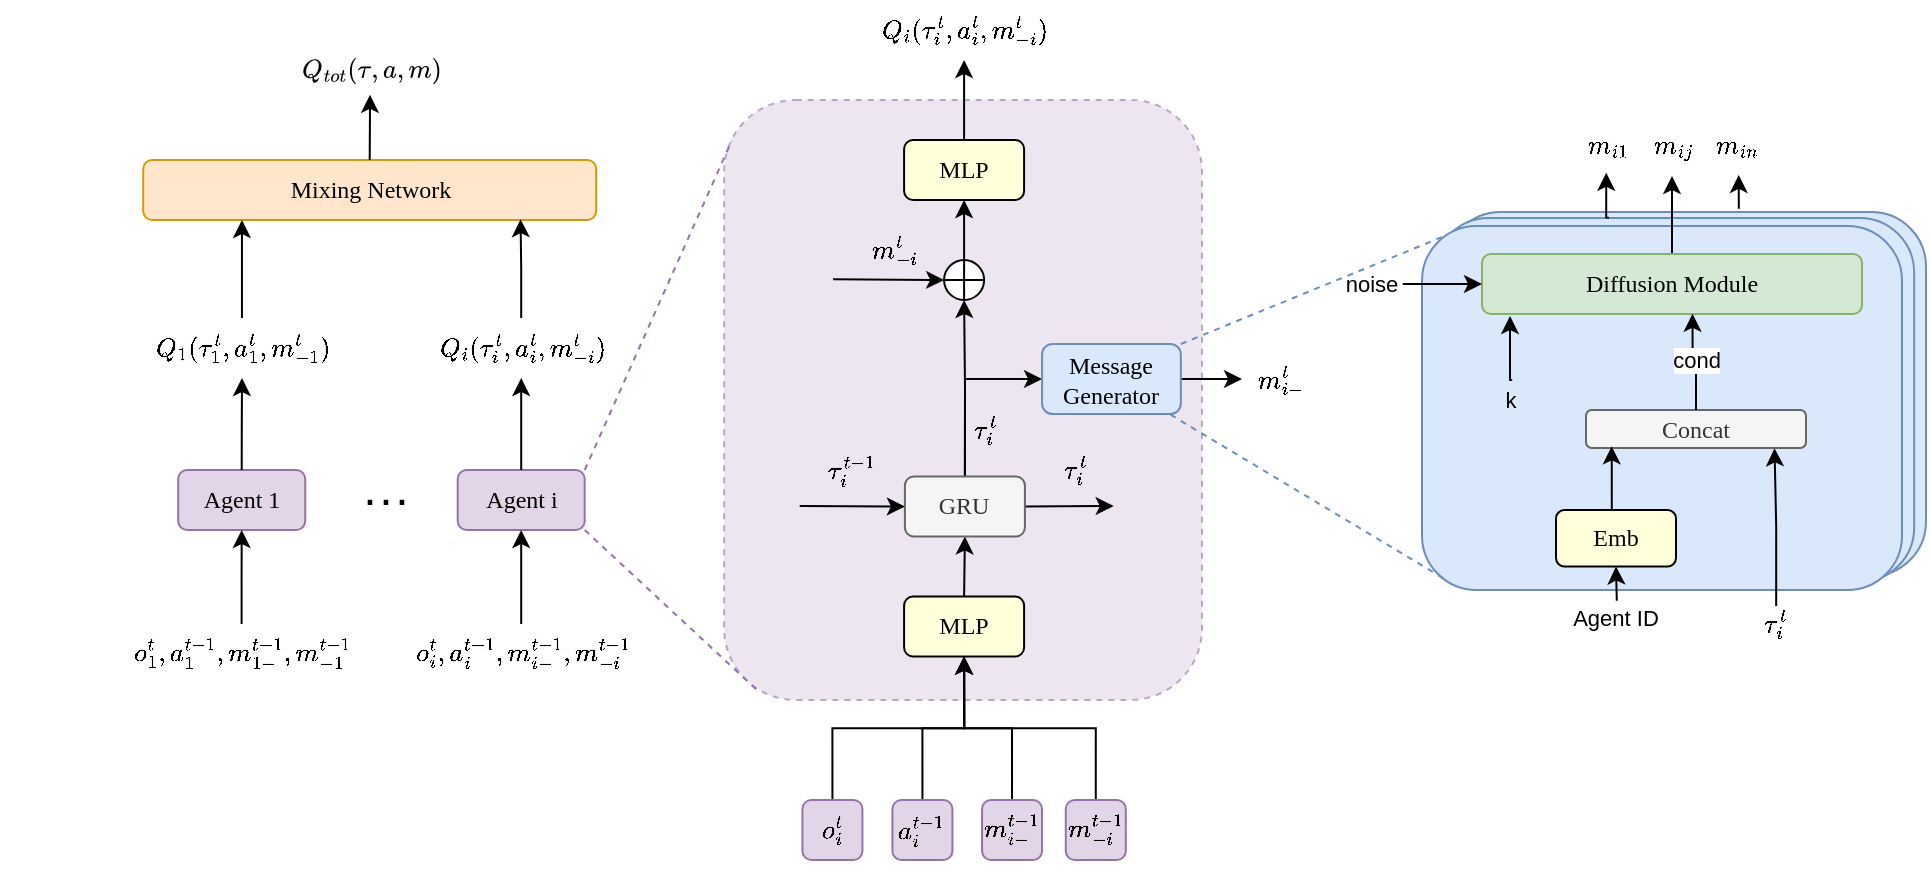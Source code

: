 <mxfile version="28.2.3">
  <diagram name="第 1 页" id="j_kEB10xvvqMMHWBlaHw">
    <mxGraphModel dx="886" dy="498" grid="1" gridSize="10" guides="1" tooltips="1" connect="1" arrows="1" fold="1" page="1" pageScale="1" pageWidth="827" pageHeight="1169" math="1" shadow="0">
      <root>
        <mxCell id="0" />
        <mxCell id="1" parent="0" />
        <mxCell id="zm6_JO2zca3JV_tI3bl0-4" value="" style="rounded=1;whiteSpace=wrap;html=1;fillColor=#dae8fc;strokeColor=#6c8ebf;fontFamily=Garamond;" vertex="1" parent="1">
          <mxGeometry x="732" y="146" width="240" height="182" as="geometry" />
        </mxCell>
        <mxCell id="zm6_JO2zca3JV_tI3bl0-3" value="" style="rounded=1;whiteSpace=wrap;html=1;fillColor=#dae8fc;strokeColor=#6c8ebf;fontFamily=Garamond;" vertex="1" parent="1">
          <mxGeometry x="726.09" y="149" width="240" height="182" as="geometry" />
        </mxCell>
        <mxCell id="j8fgbLzyiCRr671T6UBr-1" value="" style="rounded=1;whiteSpace=wrap;html=1;fillColor=#dae8fc;strokeColor=#6c8ebf;fontFamily=Garamond;" parent="1" vertex="1">
          <mxGeometry x="720.0" y="153" width="240" height="182" as="geometry" />
        </mxCell>
        <mxCell id="j8fgbLzyiCRr671T6UBr-2" value="" style="text;html=1;align=center;verticalAlign=middle;whiteSpace=wrap;rounded=1;fillColor=#e1d5e7;strokeColor=#9673a6;fontFamily=Garamond;opacity=60;dashed=1;" parent="1" vertex="1">
          <mxGeometry x="371.05" y="90" width="238.95" height="300" as="geometry" />
        </mxCell>
        <mxCell id="j8fgbLzyiCRr671T6UBr-3" value="Agent 1" style="text;html=1;align=center;verticalAlign=middle;whiteSpace=wrap;rounded=1;fillColor=#e1d5e7;strokeColor=#9673a6;fontFamily=Garamond;" parent="1" vertex="1">
          <mxGeometry x="98.1" y="275" width="63.5" height="30" as="geometry" />
        </mxCell>
        <mxCell id="j8fgbLzyiCRr671T6UBr-4" value="Agent i" style="text;html=1;align=center;verticalAlign=middle;whiteSpace=wrap;rounded=1;fillColor=#e1d5e7;strokeColor=#9673a6;fontFamily=Garamond;" parent="1" vertex="1">
          <mxGeometry x="237.85" y="275" width="63.5" height="30" as="geometry" />
        </mxCell>
        <mxCell id="j8fgbLzyiCRr671T6UBr-5" style="edgeStyle=orthogonalEdgeStyle;rounded=0;orthogonalLoop=1;jettySize=auto;html=1;entryX=0.5;entryY=1;entryDx=0;entryDy=0;" parent="1" source="j8fgbLzyiCRr671T6UBr-6" target="j8fgbLzyiCRr671T6UBr-3" edge="1">
          <mxGeometry relative="1" as="geometry" />
        </mxCell>
        <mxCell id="j8fgbLzyiCRr671T6UBr-6" value="&lt;span style=&quot;text-align: start; white-space: pre-wrap;&quot;&gt;$$o_1^t,a_1^{t-1},m_{1-}^{t-1},m_{-1}^{t-1}$$&lt;/span&gt;" style="text;html=1;align=center;verticalAlign=middle;resizable=0;points=[];autosize=1;strokeColor=none;fillColor=none;fontSize=11;" parent="1" vertex="1">
          <mxGeometry x="9.85" y="352" width="240" height="30" as="geometry" />
        </mxCell>
        <mxCell id="j8fgbLzyiCRr671T6UBr-7" style="edgeStyle=orthogonalEdgeStyle;rounded=0;orthogonalLoop=1;jettySize=auto;html=1;entryX=0.5;entryY=1;entryDx=0;entryDy=0;" parent="1" source="j8fgbLzyiCRr671T6UBr-8" target="j8fgbLzyiCRr671T6UBr-4" edge="1">
          <mxGeometry relative="1" as="geometry" />
        </mxCell>
        <mxCell id="j8fgbLzyiCRr671T6UBr-8" value="&lt;span style=&quot;text-align: start; white-space: pre-wrap;&quot;&gt;$$o_i^t,a_i^{t-1},m_{i-}^{t-1},m_{-i}^{t-1}$$&lt;/span&gt;" style="text;html=1;align=center;verticalAlign=middle;resizable=0;points=[];autosize=1;strokeColor=none;fillColor=none;fontSize=11;" parent="1" vertex="1">
          <mxGeometry x="154.6" y="352" width="230" height="30" as="geometry" />
        </mxCell>
        <mxCell id="j8fgbLzyiCRr671T6UBr-9" value="&lt;font style=&quot;font-size: 24px;&quot;&gt;···&lt;/font&gt;" style="text;html=1;align=center;verticalAlign=middle;whiteSpace=wrap;rounded=0;" parent="1" vertex="1">
          <mxGeometry x="181" y="275" width="42" height="30" as="geometry" />
        </mxCell>
        <mxCell id="j8fgbLzyiCRr671T6UBr-10" value="&lt;span style=&quot;text-align: start; white-space: pre-wrap;&quot;&gt;$$Q_1(\tau_1^t,a_1^t,m_{-1}^t)$$&lt;/span&gt;" style="text;html=1;align=center;verticalAlign=middle;resizable=0;points=[];autosize=1;strokeColor=none;fillColor=none;fontSize=11;" parent="1" vertex="1">
          <mxGeometry x="35" y="199" width="190" height="30" as="geometry" />
        </mxCell>
        <mxCell id="j8fgbLzyiCRr671T6UBr-11" value="&lt;span style=&quot;text-align: start; white-space: pre-wrap;&quot;&gt;$$Q_i(\tau_i^t,a_i^t,m_{-i}^t)$$&lt;/span&gt;" style="text;html=1;align=center;verticalAlign=middle;resizable=0;points=[];autosize=1;strokeColor=none;fillColor=none;fontSize=11;" parent="1" vertex="1">
          <mxGeometry x="184.6" y="199" width="170" height="30" as="geometry" />
        </mxCell>
        <mxCell id="j8fgbLzyiCRr671T6UBr-12" style="edgeStyle=orthogonalEdgeStyle;rounded=0;orthogonalLoop=1;jettySize=auto;html=1;exitX=0.5;exitY=0;exitDx=0;exitDy=0;" parent="1" source="j8fgbLzyiCRr671T6UBr-3" target="j8fgbLzyiCRr671T6UBr-10" edge="1">
          <mxGeometry relative="1" as="geometry" />
        </mxCell>
        <mxCell id="j8fgbLzyiCRr671T6UBr-13" style="edgeStyle=orthogonalEdgeStyle;rounded=0;orthogonalLoop=1;jettySize=auto;html=1;exitX=0.5;exitY=0;exitDx=0;exitDy=0;" parent="1" source="j8fgbLzyiCRr671T6UBr-4" target="j8fgbLzyiCRr671T6UBr-11" edge="1">
          <mxGeometry relative="1" as="geometry" />
        </mxCell>
        <mxCell id="j8fgbLzyiCRr671T6UBr-14" value="Mixing Network" style="text;html=1;align=center;verticalAlign=middle;whiteSpace=wrap;rounded=1;fillColor=#ffe6cc;strokeColor=#d79b00;fontFamily=Garamond;" parent="1" vertex="1">
          <mxGeometry x="80.6" y="120" width="226.5" height="30" as="geometry" />
        </mxCell>
        <mxCell id="j8fgbLzyiCRr671T6UBr-15" style="edgeStyle=orthogonalEdgeStyle;rounded=0;orthogonalLoop=1;jettySize=auto;html=1;entryX=0.218;entryY=1;entryDx=0;entryDy=0;entryPerimeter=0;" parent="1" source="j8fgbLzyiCRr671T6UBr-10" target="j8fgbLzyiCRr671T6UBr-14" edge="1">
          <mxGeometry relative="1" as="geometry" />
        </mxCell>
        <mxCell id="j8fgbLzyiCRr671T6UBr-16" style="edgeStyle=orthogonalEdgeStyle;rounded=0;orthogonalLoop=1;jettySize=auto;html=1;entryX=0.833;entryY=0.986;entryDx=0;entryDy=0;entryPerimeter=0;" parent="1" source="j8fgbLzyiCRr671T6UBr-11" target="j8fgbLzyiCRr671T6UBr-14" edge="1">
          <mxGeometry relative="1" as="geometry" />
        </mxCell>
        <mxCell id="j8fgbLzyiCRr671T6UBr-17" value="&lt;span style=&quot;text-align: start; white-space: pre-wrap;&quot;&gt;&lt;svg style=&quot;vertical-align: -0.566ex;&quot; xmlns:xlink=&quot;http://www.w3.org/1999/xlink&quot; viewBox=&quot;0 -750 5318.8 1000&quot; role=&quot;img&quot; height=&quot;2.262ex&quot; width=&quot;12.034ex&quot; xmlns=&quot;http://www.w3.org/2000/svg&quot;&gt;&lt;defs&gt;&lt;path d=&quot;M399 -80Q399 -47 400 -30T402 -11V-7L387 -11Q341 -22 303 -22Q208 -22 138 35T51 201Q50 209 50 244Q50 346 98 438T227 601Q351 704 476 704Q514 704 524 703Q621 689 680 617T740 435Q740 255 592 107Q529 47 461 16L444 8V3Q444 2 449 -24T470 -66T516 -82Q551 -82 583 -60T625 -3Q631 11 638 11Q647 11 649 2Q649 -6 639 -34T611 -100T557 -165T481 -194Q399 -194 399 -87V-80ZM636 468Q636 523 621 564T580 625T530 655T477 665Q429 665 379 640Q277 591 215 464T153 216Q153 110 207 59Q231 38 236 38V46Q236 86 269 120T347 155Q372 155 390 144T417 114T429 82T435 55L448 64Q512 108 557 185T619 334T636 468ZM314 18Q362 18 404 39L403 49Q399 104 366 115Q354 117 347 117Q344 117 341 117T337 118Q317 118 296 98T274 52Q274 18 314 18Z&quot; id=&quot;MJX-17-TEX-I-1D444&quot;&gt;&lt;/path&gt;&lt;path d=&quot;M26 385Q19 392 19 395Q19 399 22 411T27 425Q29 430 36 430T87 431H140L159 511Q162 522 166 540T173 566T179 586T187 603T197 615T211 624T229 626Q247 625 254 615T261 596Q261 589 252 549T232 470L222 433Q222 431 272 431H323Q330 424 330 420Q330 398 317 385H210L174 240Q135 80 135 68Q135 26 162 26Q197 26 230 60T283 144Q285 150 288 151T303 153H307Q322 153 322 145Q322 142 319 133Q314 117 301 95T267 48T216 6T155 -11Q125 -11 98 4T59 56Q57 64 57 83V101L92 241Q127 382 128 383Q128 385 77 385H26Z&quot; id=&quot;MJX-17-TEX-I-1D461&quot;&gt;&lt;/path&gt;&lt;path d=&quot;M201 -11Q126 -11 80 38T34 156Q34 221 64 279T146 380Q222 441 301 441Q333 441 341 440Q354 437 367 433T402 417T438 387T464 338T476 268Q476 161 390 75T201 -11ZM121 120Q121 70 147 48T206 26Q250 26 289 58T351 142Q360 163 374 216T388 308Q388 352 370 375Q346 405 306 405Q243 405 195 347Q158 303 140 230T121 120Z&quot; id=&quot;MJX-17-TEX-I-1D45C&quot;&gt;&lt;/path&gt;&lt;path d=&quot;M94 250Q94 319 104 381T127 488T164 576T202 643T244 695T277 729T302 750H315H319Q333 750 333 741Q333 738 316 720T275 667T226 581T184 443T167 250T184 58T225 -81T274 -167T316 -220T333 -241Q333 -250 318 -250H315H302L274 -226Q180 -141 137 -14T94 250Z&quot; id=&quot;MJX-17-TEX-N-28&quot;&gt;&lt;/path&gt;&lt;path d=&quot;M39 284Q18 284 18 294Q18 301 45 338T99 398Q134 425 164 429Q170 431 332 431Q492 431 497 429Q517 424 517 402Q517 388 508 376T485 360Q479 358 389 358T299 356Q298 355 283 274T251 109T233 20Q228 5 215 -4T186 -13Q153 -13 153 20V30L203 192Q214 228 227 272T248 336L254 357Q254 358 208 358Q206 358 197 358T183 359Q105 359 61 295Q56 287 53 286T39 284Z&quot; id=&quot;MJX-17-TEX-I-1D70F&quot;&gt;&lt;/path&gt;&lt;path d=&quot;M78 35T78 60T94 103T137 121Q165 121 187 96T210 8Q210 -27 201 -60T180 -117T154 -158T130 -185T117 -194Q113 -194 104 -185T95 -172Q95 -168 106 -156T131 -126T157 -76T173 -3V9L172 8Q170 7 167 6T161 3T152 1T140 0Q113 0 96 17Z&quot; id=&quot;MJX-17-TEX-N-2C&quot;&gt;&lt;/path&gt;&lt;path d=&quot;M33 157Q33 258 109 349T280 441Q331 441 370 392Q386 422 416 422Q429 422 439 414T449 394Q449 381 412 234T374 68Q374 43 381 35T402 26Q411 27 422 35Q443 55 463 131Q469 151 473 152Q475 153 483 153H487Q506 153 506 144Q506 138 501 117T481 63T449 13Q436 0 417 -8Q409 -10 393 -10Q359 -10 336 5T306 36L300 51Q299 52 296 50Q294 48 292 46Q233 -10 172 -10Q117 -10 75 30T33 157ZM351 328Q351 334 346 350T323 385T277 405Q242 405 210 374T160 293Q131 214 119 129Q119 126 119 118T118 106Q118 61 136 44T179 26Q217 26 254 59T298 110Q300 114 325 217T351 328Z&quot; id=&quot;MJX-17-TEX-I-1D44E&quot;&gt;&lt;/path&gt;&lt;path d=&quot;M21 287Q22 293 24 303T36 341T56 388T88 425T132 442T175 435T205 417T221 395T229 376L231 369Q231 367 232 367L243 378Q303 442 384 442Q401 442 415 440T441 433T460 423T475 411T485 398T493 385T497 373T500 364T502 357L510 367Q573 442 659 442Q713 442 746 415T780 336Q780 285 742 178T704 50Q705 36 709 31T724 26Q752 26 776 56T815 138Q818 149 821 151T837 153Q857 153 857 145Q857 144 853 130Q845 101 831 73T785 17T716 -10Q669 -10 648 17T627 73Q627 92 663 193T700 345Q700 404 656 404H651Q565 404 506 303L499 291L466 157Q433 26 428 16Q415 -11 385 -11Q372 -11 364 -4T353 8T350 18Q350 29 384 161L420 307Q423 322 423 345Q423 404 379 404H374Q288 404 229 303L222 291L189 157Q156 26 151 16Q138 -11 108 -11Q95 -11 87 -5T76 7T74 17Q74 30 112 181Q151 335 151 342Q154 357 154 369Q154 405 129 405Q107 405 92 377T69 316T57 280Q55 278 41 278H27Q21 284 21 287Z&quot; id=&quot;MJX-17-TEX-I-1D45A&quot;&gt;&lt;/path&gt;&lt;path d=&quot;M60 749L64 750Q69 750 74 750H86L114 726Q208 641 251 514T294 250Q294 182 284 119T261 12T224 -76T186 -143T145 -194T113 -227T90 -246Q87 -249 86 -250H74Q66 -250 63 -250T58 -247T55 -238Q56 -237 66 -225Q221 -64 221 250T66 725Q56 737 55 738Q55 746 60 749Z&quot; id=&quot;MJX-17-TEX-N-29&quot;&gt;&lt;/path&gt;&lt;/defs&gt;&lt;g transform=&quot;scale(1,-1)&quot; stroke-width=&quot;0&quot; fill=&quot;currentColor&quot; stroke=&quot;currentColor&quot;&gt;&lt;g data-mml-node=&quot;math&quot;&gt;&lt;g data-mml-node=&quot;msub&quot;&gt;&lt;g data-mml-node=&quot;mi&quot;&gt;&lt;use xlink:href=&quot;#MJX-17-TEX-I-1D444&quot; data-c=&quot;1D444&quot;&gt;&lt;/use&gt;&lt;/g&gt;&lt;g data-mjx-texclass=&quot;ORD&quot; transform=&quot;translate(824,-150) scale(0.707)&quot; data-mml-node=&quot;TeXAtom&quot;&gt;&lt;g data-mml-node=&quot;mi&quot;&gt;&lt;use xlink:href=&quot;#MJX-17-TEX-I-1D461&quot; data-c=&quot;1D461&quot;&gt;&lt;/use&gt;&lt;/g&gt;&lt;g transform=&quot;translate(361,0)&quot; data-mml-node=&quot;mi&quot;&gt;&lt;use xlink:href=&quot;#MJX-17-TEX-I-1D45C&quot; data-c=&quot;1D45C&quot;&gt;&lt;/use&gt;&lt;/g&gt;&lt;g transform=&quot;translate(846,0)&quot; data-mml-node=&quot;mi&quot;&gt;&lt;use xlink:href=&quot;#MJX-17-TEX-I-1D461&quot; data-c=&quot;1D461&quot;&gt;&lt;/use&gt;&lt;/g&gt;&lt;/g&gt;&lt;/g&gt;&lt;g transform=&quot;translate(1727.5,0)&quot; data-mml-node=&quot;mo&quot;&gt;&lt;use xlink:href=&quot;#MJX-17-TEX-N-28&quot; data-c=&quot;28&quot;&gt;&lt;/use&gt;&lt;/g&gt;&lt;g transform=&quot;translate(2116.5,0)&quot; data-mml-node=&quot;mi&quot;&gt;&lt;use xlink:href=&quot;#MJX-17-TEX-I-1D70F&quot; data-c=&quot;1D70F&quot;&gt;&lt;/use&gt;&lt;/g&gt;&lt;g transform=&quot;translate(2633.5,0)&quot; data-mml-node=&quot;mo&quot;&gt;&lt;use xlink:href=&quot;#MJX-17-TEX-N-2C&quot; data-c=&quot;2C&quot;&gt;&lt;/use&gt;&lt;/g&gt;&lt;g transform=&quot;translate(3078.1,0)&quot; data-mml-node=&quot;mi&quot;&gt;&lt;use xlink:href=&quot;#MJX-17-TEX-I-1D44E&quot; data-c=&quot;1D44E&quot;&gt;&lt;/use&gt;&lt;/g&gt;&lt;g transform=&quot;translate(3607.1,0)&quot; data-mml-node=&quot;mo&quot;&gt;&lt;use xlink:href=&quot;#MJX-17-TEX-N-2C&quot; data-c=&quot;2C&quot;&gt;&lt;/use&gt;&lt;/g&gt;&lt;g transform=&quot;translate(4051.8,0)&quot; data-mml-node=&quot;mi&quot;&gt;&lt;use xlink:href=&quot;#MJX-17-TEX-I-1D45A&quot; data-c=&quot;1D45A&quot;&gt;&lt;/use&gt;&lt;/g&gt;&lt;g transform=&quot;translate(4929.8,0)&quot; data-mml-node=&quot;mo&quot;&gt;&lt;use xlink:href=&quot;#MJX-17-TEX-N-29&quot; data-c=&quot;29&quot;&gt;&lt;/use&gt;&lt;/g&gt;&lt;/g&gt;&lt;/g&gt;&lt;/svg&gt;&lt;/span&gt;" style="text;html=1;align=center;verticalAlign=middle;resizable=0;points=[];autosize=1;strokeColor=none;fillColor=none;fontSize=11;" parent="1" vertex="1">
          <mxGeometry x="148.85" y="60" width="90" height="30" as="geometry" />
        </mxCell>
        <mxCell id="j8fgbLzyiCRr671T6UBr-18" style="edgeStyle=orthogonalEdgeStyle;rounded=0;orthogonalLoop=1;jettySize=auto;html=1;exitX=0.5;exitY=0;exitDx=0;exitDy=0;entryX=0.502;entryY=0.914;entryDx=0;entryDy=0;entryPerimeter=0;" parent="1" source="j8fgbLzyiCRr671T6UBr-14" target="j8fgbLzyiCRr671T6UBr-17" edge="1">
          <mxGeometry relative="1" as="geometry" />
        </mxCell>
        <mxCell id="j8fgbLzyiCRr671T6UBr-19" style="edgeStyle=orthogonalEdgeStyle;rounded=0;orthogonalLoop=1;jettySize=auto;html=1;entryX=0.5;entryY=1;entryDx=0;entryDy=0;exitX=0.5;exitY=0;exitDx=0;exitDy=0;" parent="1" source="j8fgbLzyiCRr671T6UBr-67" target="j8fgbLzyiCRr671T6UBr-22" edge="1">
          <mxGeometry relative="1" as="geometry">
            <mxPoint x="491.517" y="402.0" as="sourcePoint" />
          </mxGeometry>
        </mxCell>
        <mxCell id="j8fgbLzyiCRr671T6UBr-21" style="edgeStyle=orthogonalEdgeStyle;rounded=0;orthogonalLoop=1;jettySize=auto;html=1;exitX=0.5;exitY=0;exitDx=0;exitDy=0;entryX=0.5;entryY=1;entryDx=0;entryDy=0;" parent="1" source="j8fgbLzyiCRr671T6UBr-22" target="j8fgbLzyiCRr671T6UBr-26" edge="1">
          <mxGeometry relative="1" as="geometry" />
        </mxCell>
        <mxCell id="j8fgbLzyiCRr671T6UBr-22" value="MLP" style="rounded=1;whiteSpace=wrap;html=1;fillColor=#ffffd9;fontFamily=Garamond;" parent="1" vertex="1">
          <mxGeometry x="461.05" y="338.25" width="60" height="30" as="geometry" />
        </mxCell>
        <mxCell id="j8fgbLzyiCRr671T6UBr-23" style="rounded=0;orthogonalLoop=1;jettySize=auto;html=1;exitX=1;exitY=0.5;exitDx=0;exitDy=0;" parent="1" source="j8fgbLzyiCRr671T6UBr-26" edge="1">
          <mxGeometry relative="1" as="geometry">
            <mxPoint x="565.85" y="293" as="targetPoint" />
          </mxGeometry>
        </mxCell>
        <mxCell id="j8fgbLzyiCRr671T6UBr-24" style="edgeStyle=orthogonalEdgeStyle;rounded=0;orthogonalLoop=1;jettySize=auto;html=1;exitX=0.5;exitY=0;exitDx=0;exitDy=0;entryX=0.5;entryY=1;entryDx=0;entryDy=0;" parent="1" source="j8fgbLzyiCRr671T6UBr-26" target="j8fgbLzyiCRr671T6UBr-31" edge="1">
          <mxGeometry relative="1" as="geometry" />
        </mxCell>
        <mxCell id="j8fgbLzyiCRr671T6UBr-25" style="edgeStyle=orthogonalEdgeStyle;rounded=0;orthogonalLoop=1;jettySize=auto;html=1;exitX=0.5;exitY=0;exitDx=0;exitDy=0;entryX=0;entryY=0.5;entryDx=0;entryDy=0;" parent="1" source="j8fgbLzyiCRr671T6UBr-26" target="j8fgbLzyiCRr671T6UBr-33" edge="1">
          <mxGeometry relative="1" as="geometry" />
        </mxCell>
        <mxCell id="j8fgbLzyiCRr671T6UBr-26" value="GRU" style="rounded=1;whiteSpace=wrap;html=1;fillColor=#f5f5f5;strokeColor=#666666;fontFamily=Garamond;fontColor=#333333;" parent="1" vertex="1">
          <mxGeometry x="461.45" y="278.25" width="60" height="30" as="geometry" />
        </mxCell>
        <mxCell id="j8fgbLzyiCRr671T6UBr-27" value="&lt;span style=&quot;text-align: start; white-space: pre-wrap;&quot;&gt;$$\tau_i^t$$&lt;/span&gt;" style="text;html=1;align=center;verticalAlign=middle;resizable=0;points=[];autosize=1;strokeColor=none;fillColor=none;fontSize=11;" parent="1" vertex="1">
          <mxGeometry x="505.85" y="260" width="80" height="30" as="geometry" />
        </mxCell>
        <mxCell id="j8fgbLzyiCRr671T6UBr-28" style="rounded=0;orthogonalLoop=1;jettySize=auto;html=1;entryX=0;entryY=0.5;entryDx=0;entryDy=0;" parent="1" target="j8fgbLzyiCRr671T6UBr-26" edge="1">
          <mxGeometry relative="1" as="geometry">
            <mxPoint x="599.85" y="290.143" as="targetPoint" />
            <mxPoint x="408.85" y="293" as="sourcePoint" />
          </mxGeometry>
        </mxCell>
        <mxCell id="j8fgbLzyiCRr671T6UBr-29" value="&lt;span style=&quot;text-align: start; white-space: pre-wrap;&quot;&gt;$$\tau_i^{t-1}$$&lt;/span&gt;" style="text;html=1;align=center;verticalAlign=middle;resizable=0;points=[];autosize=1;strokeColor=none;fillColor=none;fontSize=11;" parent="1" vertex="1">
          <mxGeometry x="383.6" y="260" width="100" height="30" as="geometry" />
        </mxCell>
        <mxCell id="j8fgbLzyiCRr671T6UBr-30" style="edgeStyle=orthogonalEdgeStyle;rounded=0;orthogonalLoop=1;jettySize=auto;html=1;exitX=0.5;exitY=0;exitDx=0;exitDy=0;entryX=0.5;entryY=1;entryDx=0;entryDy=0;" parent="1" source="j8fgbLzyiCRr671T6UBr-31" target="j8fgbLzyiCRr671T6UBr-39" edge="1">
          <mxGeometry relative="1" as="geometry" />
        </mxCell>
        <mxCell id="j8fgbLzyiCRr671T6UBr-31" value="" style="shape=orEllipse;perimeter=ellipsePerimeter;whiteSpace=wrap;html=1;backgroundOutline=1;fontStyle=1;" parent="1" vertex="1">
          <mxGeometry x="481.05" y="170" width="20" height="20" as="geometry" />
        </mxCell>
        <mxCell id="j8fgbLzyiCRr671T6UBr-32" style="edgeStyle=orthogonalEdgeStyle;rounded=0;orthogonalLoop=1;jettySize=auto;html=1;exitX=1;exitY=0.5;exitDx=0;exitDy=0;" parent="1" source="j8fgbLzyiCRr671T6UBr-33" target="j8fgbLzyiCRr671T6UBr-78" edge="1">
          <mxGeometry relative="1" as="geometry">
            <mxPoint x="670" y="229.5" as="targetPoint" />
          </mxGeometry>
        </mxCell>
        <mxCell id="j8fgbLzyiCRr671T6UBr-33" value="&lt;font&gt;Message&lt;br&gt;Generator&lt;/font&gt;" style="rounded=1;whiteSpace=wrap;html=1;fillColor=#dae8fc;strokeColor=#6c8ebf;fontFamily=Garamond;" parent="1" vertex="1">
          <mxGeometry x="530.02" y="212" width="69.4" height="35" as="geometry" />
        </mxCell>
        <mxCell id="j8fgbLzyiCRr671T6UBr-35" value="&lt;span style=&quot;text-align: start; white-space: pre-wrap;&quot;&gt;$$m_{-i}^t$$&lt;/span&gt;" style="text;html=1;align=center;verticalAlign=middle;resizable=0;points=[];autosize=1;strokeColor=none;fillColor=none;fontSize=11;" parent="1" vertex="1">
          <mxGeometry x="415.85" y="150" width="80" height="30" as="geometry" />
        </mxCell>
        <mxCell id="j8fgbLzyiCRr671T6UBr-36" style="rounded=0;orthogonalLoop=1;jettySize=auto;html=1;entryX=0;entryY=0.5;entryDx=0;entryDy=0;exitX=0.121;exitY=0.986;exitDx=0;exitDy=0;exitPerimeter=0;" parent="1" source="j8fgbLzyiCRr671T6UBr-35" target="j8fgbLzyiCRr671T6UBr-31" edge="1">
          <mxGeometry relative="1" as="geometry">
            <mxPoint x="468.85" y="290" as="targetPoint" />
            <mxPoint x="415.85" y="290" as="sourcePoint" />
          </mxGeometry>
        </mxCell>
        <mxCell id="j8fgbLzyiCRr671T6UBr-37" value="&lt;span style=&quot;text-align: start; white-space: pre-wrap;&quot;&gt;$$\tau_i^t$$&lt;/span&gt;" style="text;html=1;align=center;verticalAlign=middle;resizable=0;points=[];autosize=1;strokeColor=none;fillColor=none;fontSize=11;" parent="1" vertex="1">
          <mxGeometry x="461.05" y="240" width="80" height="30" as="geometry" />
        </mxCell>
        <mxCell id="j8fgbLzyiCRr671T6UBr-38" style="edgeStyle=orthogonalEdgeStyle;rounded=0;orthogonalLoop=1;jettySize=auto;html=1;exitX=0.5;exitY=0;exitDx=0;exitDy=0;" parent="1" source="j8fgbLzyiCRr671T6UBr-39" target="j8fgbLzyiCRr671T6UBr-40" edge="1">
          <mxGeometry relative="1" as="geometry" />
        </mxCell>
        <mxCell id="j8fgbLzyiCRr671T6UBr-39" value="MLP" style="rounded=1;whiteSpace=wrap;html=1;fillColor=#ffffd9;fontFamily=Garamond;" parent="1" vertex="1">
          <mxGeometry x="461.05" y="110" width="60" height="30" as="geometry" />
        </mxCell>
        <mxCell id="j8fgbLzyiCRr671T6UBr-40" value="&lt;span style=&quot;text-align: start; white-space: pre-wrap;&quot;&gt;$$Q_i(\tau_i^t,a_i^t,m_{-i}^t)$$&lt;/span&gt;" style="text;html=1;align=center;verticalAlign=middle;resizable=0;points=[];autosize=1;strokeColor=none;fillColor=none;fontSize=11;" parent="1" vertex="1">
          <mxGeometry x="406.05" y="40" width="170" height="30" as="geometry" />
        </mxCell>
        <mxCell id="j8fgbLzyiCRr671T6UBr-41" style="rounded=0;orthogonalLoop=1;jettySize=auto;html=1;entryX=0.016;entryY=0.068;entryDx=0;entryDy=0;entryPerimeter=0;endArrow=none;endFill=0;exitX=1;exitY=0;exitDx=0;exitDy=0;dashed=1;fillColor=#e1d5e7;strokeColor=#9673a6;" parent="1" source="j8fgbLzyiCRr671T6UBr-4" target="j8fgbLzyiCRr671T6UBr-2" edge="1">
          <mxGeometry relative="1" as="geometry">
            <mxPoint x="303.6" y="276" as="sourcePoint" />
          </mxGeometry>
        </mxCell>
        <mxCell id="j8fgbLzyiCRr671T6UBr-42" style="rounded=0;orthogonalLoop=1;jettySize=auto;html=1;entryX=0.067;entryY=0.982;entryDx=0;entryDy=0;entryPerimeter=0;endArrow=none;endFill=0;exitX=1;exitY=1;exitDx=0;exitDy=0;dashed=1;fillColor=#e1d5e7;strokeColor=#9673a6;" parent="1" source="j8fgbLzyiCRr671T6UBr-4" target="j8fgbLzyiCRr671T6UBr-2" edge="1">
          <mxGeometry relative="1" as="geometry">
            <mxPoint x="323.6" y="365" as="sourcePoint" />
            <mxPoint x="396.6" y="200" as="targetPoint" />
          </mxGeometry>
        </mxCell>
        <mxCell id="zm6_JO2zca3JV_tI3bl0-5" style="edgeStyle=orthogonalEdgeStyle;rounded=0;orthogonalLoop=1;jettySize=auto;html=1;exitX=0.5;exitY=0;exitDx=0;exitDy=0;" edge="1" parent="1" source="j8fgbLzyiCRr671T6UBr-44" target="j8fgbLzyiCRr671T6UBr-55">
          <mxGeometry relative="1" as="geometry" />
        </mxCell>
        <mxCell id="j8fgbLzyiCRr671T6UBr-44" value="Diffusion Module" style="rounded=1;whiteSpace=wrap;html=1;fillColor=#d5e8d4;fontFamily=Garamond;strokeColor=#82b366;" parent="1" vertex="1">
          <mxGeometry x="750.0" y="167" width="190" height="30" as="geometry" />
        </mxCell>
        <mxCell id="j8fgbLzyiCRr671T6UBr-45" style="edgeStyle=orthogonalEdgeStyle;rounded=0;orthogonalLoop=1;jettySize=auto;html=1;exitX=0.5;exitY=0;exitDx=0;exitDy=0;entryX=0.857;entryY=1.008;entryDx=0;entryDy=0;entryPerimeter=0;" parent="1" source="j8fgbLzyiCRr671T6UBr-46" target="j8fgbLzyiCRr671T6UBr-61" edge="1">
          <mxGeometry relative="1" as="geometry">
            <mxPoint x="896.971" y="323" as="targetPoint" />
          </mxGeometry>
        </mxCell>
        <mxCell id="j8fgbLzyiCRr671T6UBr-46" value="&lt;span style=&quot;font-size: 11px; text-align: start; white-space-collapse: preserve;&quot;&gt;$$\tau_i^t$$&lt;/span&gt;" style="text;html=1;align=center;verticalAlign=middle;whiteSpace=wrap;rounded=0;" parent="1" vertex="1">
          <mxGeometry x="889.4" y="343" width="15.38" height="18" as="geometry" />
        </mxCell>
        <mxCell id="j8fgbLzyiCRr671T6UBr-47" style="edgeStyle=orthogonalEdgeStyle;rounded=0;orthogonalLoop=1;jettySize=auto;html=1;entryX=0;entryY=0.5;entryDx=0;entryDy=0;exitX=1;exitY=0.5;exitDx=0;exitDy=0;" parent="1" source="j8fgbLzyiCRr671T6UBr-48" target="j8fgbLzyiCRr671T6UBr-44" edge="1">
          <mxGeometry relative="1" as="geometry">
            <mxPoint x="783.0" y="228" as="sourcePoint" />
            <mxPoint x="840" y="208" as="targetPoint" />
          </mxGeometry>
        </mxCell>
        <mxCell id="j8fgbLzyiCRr671T6UBr-48" value="&lt;span style=&quot;font-size: 11px; text-align: start; white-space-collapse: preserve;&quot;&gt;noise&lt;/span&gt;" style="text;html=1;align=center;verticalAlign=middle;whiteSpace=wrap;rounded=0;" parent="1" vertex="1">
          <mxGeometry x="680.0" y="172.87" width="30.38" height="18.25" as="geometry" />
        </mxCell>
        <mxCell id="j8fgbLzyiCRr671T6UBr-49" style="edgeStyle=orthogonalEdgeStyle;rounded=0;orthogonalLoop=1;jettySize=auto;html=1;exitX=0.5;exitY=0;exitDx=0;exitDy=0;entryX=0.5;entryY=1;entryDx=0;entryDy=0;" parent="1" source="j8fgbLzyiCRr671T6UBr-50" target="j8fgbLzyiCRr671T6UBr-51" edge="1">
          <mxGeometry relative="1" as="geometry" />
        </mxCell>
        <mxCell id="j8fgbLzyiCRr671T6UBr-50" value="&lt;div style=&quot;text-align: start;&quot;&gt;&lt;span style=&quot;background-color: transparent; color: light-dark(rgb(0, 0, 0), rgb(255, 255, 255)); font-size: 11px; white-space-collapse: preserve;&quot;&gt;Agent ID&lt;/span&gt;&lt;/div&gt;" style="text;html=1;align=center;verticalAlign=middle;whiteSpace=wrap;rounded=0;" parent="1" vertex="1">
          <mxGeometry x="792.4" y="340.37" width="50" height="18.25" as="geometry" />
        </mxCell>
        <mxCell id="j8fgbLzyiCRr671T6UBr-51" value="Emb" style="rounded=1;whiteSpace=wrap;html=1;fillColor=#ffffd9;fontFamily=Garamond;" parent="1" vertex="1">
          <mxGeometry x="787" y="295" width="60" height="28.25" as="geometry" />
        </mxCell>
        <mxCell id="j8fgbLzyiCRr671T6UBr-52" style="edgeStyle=orthogonalEdgeStyle;rounded=0;orthogonalLoop=1;jettySize=auto;html=1;exitX=0.5;exitY=0;exitDx=0;exitDy=0;" parent="1" source="j8fgbLzyiCRr671T6UBr-53" edge="1">
          <mxGeometry relative="1" as="geometry">
            <mxPoint x="930" y="228" as="sourcePoint" />
            <mxPoint x="764" y="198" as="targetPoint" />
          </mxGeometry>
        </mxCell>
        <mxCell id="j8fgbLzyiCRr671T6UBr-53" value="&lt;span style=&quot;font-size: 11px; text-align: start; white-space-collapse: preserve;&quot;&gt;k&lt;/span&gt;" style="text;html=1;align=center;verticalAlign=middle;whiteSpace=wrap;rounded=0;" parent="1" vertex="1">
          <mxGeometry x="757.4" y="230" width="15.38" height="20" as="geometry" />
        </mxCell>
        <mxCell id="j8fgbLzyiCRr671T6UBr-54" value="&lt;span style=&quot;text-align: start; white-space: pre-wrap;&quot;&gt;$$m_{i1}$$&lt;/span&gt;" style="text;html=1;align=center;verticalAlign=middle;resizable=0;points=[];autosize=1;strokeColor=none;fillColor=none;fontSize=11;" parent="1" vertex="1">
          <mxGeometry x="772.78" y="98" width="80" height="30" as="geometry" />
        </mxCell>
        <mxCell id="j8fgbLzyiCRr671T6UBr-55" value="&lt;span style=&quot;text-align: start; white-space: pre-wrap;&quot;&gt;$$m_{ij}$$&lt;/span&gt;" style="text;html=1;align=center;verticalAlign=middle;resizable=0;points=[];autosize=1;strokeColor=none;fillColor=none;fontSize=11;" parent="1" vertex="1">
          <mxGeometry x="805" y="98" width="80" height="30" as="geometry" />
        </mxCell>
        <mxCell id="j8fgbLzyiCRr671T6UBr-56" value="&lt;span style=&quot;text-align: start; white-space: pre-wrap;&quot;&gt;$$m_{in}$$&lt;/span&gt;" style="text;html=1;align=center;verticalAlign=middle;resizable=0;points=[];autosize=1;strokeColor=none;fillColor=none;fontSize=11;" parent="1" vertex="1">
          <mxGeometry x="837.4" y="98" width="80" height="30" as="geometry" />
        </mxCell>
        <mxCell id="j8fgbLzyiCRr671T6UBr-57" style="edgeStyle=orthogonalEdgeStyle;rounded=0;orthogonalLoop=1;jettySize=auto;html=1;exitX=0.364;exitY=-0.001;exitDx=0;exitDy=0;exitPerimeter=0;entryX=0.089;entryY=0.946;entryDx=0;entryDy=0;entryPerimeter=0;" parent="1" source="zm6_JO2zca3JV_tI3bl0-3" target="j8fgbLzyiCRr671T6UBr-55" edge="1">
          <mxGeometry relative="1" as="geometry">
            <mxPoint x="775.0" y="168" as="sourcePoint" />
            <mxPoint x="840" y="128" as="targetPoint" />
          </mxGeometry>
        </mxCell>
        <mxCell id="j8fgbLzyiCRr671T6UBr-59" style="rounded=0;orthogonalLoop=1;jettySize=auto;html=1;entryX=0.045;entryY=0.968;entryDx=0;entryDy=0;entryPerimeter=0;endArrow=none;endFill=0;exitX=0.925;exitY=1.009;exitDx=0;exitDy=0;dashed=1;fillColor=#dae8fc;strokeColor=#6c8ebf;exitPerimeter=0;" parent="1" source="j8fgbLzyiCRr671T6UBr-33" target="j8fgbLzyiCRr671T6UBr-1" edge="1">
          <mxGeometry relative="1" as="geometry">
            <mxPoint x="343.6" y="345" as="sourcePoint" />
            <mxPoint x="416.6" y="180" as="targetPoint" />
          </mxGeometry>
        </mxCell>
        <mxCell id="j8fgbLzyiCRr671T6UBr-60" style="rounded=0;orthogonalLoop=1;jettySize=auto;html=1;entryX=0.05;entryY=0.026;entryDx=0;entryDy=0;entryPerimeter=0;endArrow=none;endFill=0;exitX=1;exitY=0;exitDx=0;exitDy=0;dashed=1;fillColor=#dae8fc;strokeColor=#6c8ebf;" parent="1" source="j8fgbLzyiCRr671T6UBr-33" target="j8fgbLzyiCRr671T6UBr-1" edge="1">
          <mxGeometry relative="1" as="geometry">
            <mxPoint x="654.98" y="212" as="sourcePoint" />
            <mxPoint x="727.98" y="47" as="targetPoint" />
          </mxGeometry>
        </mxCell>
        <mxCell id="j8fgbLzyiCRr671T6UBr-61" value="Concat" style="rounded=1;whiteSpace=wrap;html=1;fillColor=#f5f5f5;fontFamily=Garamond;fontColor=#333333;strokeColor=#666666;" parent="1" vertex="1">
          <mxGeometry x="802" y="245" width="110" height="19" as="geometry" />
        </mxCell>
        <mxCell id="j8fgbLzyiCRr671T6UBr-62" style="edgeStyle=orthogonalEdgeStyle;rounded=0;orthogonalLoop=1;jettySize=auto;html=1;exitX=0.5;exitY=0;exitDx=0;exitDy=0;entryX=0.117;entryY=0.957;entryDx=0;entryDy=0;entryPerimeter=0;" parent="1" source="j8fgbLzyiCRr671T6UBr-51" target="j8fgbLzyiCRr671T6UBr-61" edge="1">
          <mxGeometry relative="1" as="geometry" />
        </mxCell>
        <mxCell id="j8fgbLzyiCRr671T6UBr-63" style="edgeStyle=orthogonalEdgeStyle;rounded=0;orthogonalLoop=1;jettySize=auto;html=1;exitX=0.5;exitY=0;exitDx=0;exitDy=0;entryX=0.554;entryY=0.996;entryDx=0;entryDy=0;entryPerimeter=0;" parent="1" source="j8fgbLzyiCRr671T6UBr-61" target="j8fgbLzyiCRr671T6UBr-44" edge="1">
          <mxGeometry relative="1" as="geometry" />
        </mxCell>
        <mxCell id="j8fgbLzyiCRr671T6UBr-64" value="cond" style="edgeLabel;html=1;align=center;verticalAlign=middle;resizable=0;points=[];" parent="j8fgbLzyiCRr671T6UBr-63" vertex="1" connectable="0">
          <mxGeometry x="-0.023" y="-1" relative="1" as="geometry">
            <mxPoint as="offset" />
          </mxGeometry>
        </mxCell>
        <mxCell id="j8fgbLzyiCRr671T6UBr-69" style="edgeStyle=orthogonalEdgeStyle;rounded=0;orthogonalLoop=1;jettySize=auto;html=1;exitX=0.5;exitY=0;exitDx=0;exitDy=0;entryX=0.5;entryY=1;entryDx=0;entryDy=0;" parent="1" source="j8fgbLzyiCRr671T6UBr-65" target="j8fgbLzyiCRr671T6UBr-22" edge="1">
          <mxGeometry relative="1" as="geometry" />
        </mxCell>
        <mxCell id="j8fgbLzyiCRr671T6UBr-65" value="&lt;span style=&quot;font-family: Helvetica; font-size: 11px; text-align: start; white-space-collapse: preserve;&quot;&gt;$$o_i^t$$&lt;/span&gt;" style="text;html=1;align=center;verticalAlign=middle;whiteSpace=wrap;rounded=1;fillColor=#e1d5e7;strokeColor=#9673a6;fontFamily=Garamond;" parent="1" vertex="1">
          <mxGeometry x="410.22" y="440" width="30" height="30" as="geometry" />
        </mxCell>
        <mxCell id="j8fgbLzyiCRr671T6UBr-70" style="edgeStyle=orthogonalEdgeStyle;rounded=0;orthogonalLoop=1;jettySize=auto;html=1;exitX=0.5;exitY=0;exitDx=0;exitDy=0;entryX=0.5;entryY=1;entryDx=0;entryDy=0;" parent="1" source="j8fgbLzyiCRr671T6UBr-66" target="j8fgbLzyiCRr671T6UBr-22" edge="1">
          <mxGeometry relative="1" as="geometry" />
        </mxCell>
        <mxCell id="j8fgbLzyiCRr671T6UBr-66" value="&lt;span style=&quot;font-family: Helvetica; font-size: 11px; text-align: start; white-space-collapse: preserve;&quot;&gt;$$a_i^{t-1}$$&lt;/span&gt;" style="text;html=1;align=center;verticalAlign=middle;whiteSpace=wrap;rounded=1;fillColor=#e1d5e7;strokeColor=#9673a6;fontFamily=Garamond;" parent="1" vertex="1">
          <mxGeometry x="455.22" y="440" width="30" height="30" as="geometry" />
        </mxCell>
        <mxCell id="j8fgbLzyiCRr671T6UBr-67" value="&lt;span style=&quot;font-family: Helvetica; font-size: 11px; text-align: start; white-space-collapse: preserve;&quot;&gt;$$m_{-i}^{t-1}$$&lt;/span&gt;" style="text;html=1;align=center;verticalAlign=middle;whiteSpace=wrap;rounded=1;fillColor=#e1d5e7;strokeColor=#9673a6;fontFamily=Garamond;" parent="1" vertex="1">
          <mxGeometry x="541.89" y="440" width="30" height="30" as="geometry" />
        </mxCell>
        <mxCell id="j8fgbLzyiCRr671T6UBr-71" style="edgeStyle=orthogonalEdgeStyle;rounded=0;orthogonalLoop=1;jettySize=auto;html=1;exitX=0.5;exitY=0;exitDx=0;exitDy=0;entryX=0.5;entryY=1;entryDx=0;entryDy=0;" parent="1" source="j8fgbLzyiCRr671T6UBr-68" target="j8fgbLzyiCRr671T6UBr-22" edge="1">
          <mxGeometry relative="1" as="geometry" />
        </mxCell>
        <mxCell id="j8fgbLzyiCRr671T6UBr-68" value="&lt;span style=&quot;font-family: Helvetica; font-size: 11px; text-align: start; white-space-collapse: preserve;&quot;&gt;$$m_{i-}^{t-1}$$&lt;/span&gt;" style="text;html=1;align=center;verticalAlign=middle;whiteSpace=wrap;rounded=1;fillColor=#e1d5e7;strokeColor=#9673a6;fontFamily=Garamond;" parent="1" vertex="1">
          <mxGeometry x="500.02" y="440" width="30" height="30" as="geometry" />
        </mxCell>
        <mxCell id="j8fgbLzyiCRr671T6UBr-78" value="&lt;span style=&quot;font-size: 11px; text-align: start; white-space-collapse: preserve;&quot;&gt;$$m_{i-}^t$$&lt;/span&gt;" style="text;html=1;align=center;verticalAlign=middle;whiteSpace=wrap;rounded=0;" parent="1" vertex="1">
          <mxGeometry x="630" y="214.5" width="40" height="30" as="geometry" />
        </mxCell>
        <mxCell id="zm6_JO2zca3JV_tI3bl0-6" style="edgeStyle=orthogonalEdgeStyle;rounded=0;orthogonalLoop=1;jettySize=auto;html=1;exitX=0.61;exitY=-0.009;exitDx=0;exitDy=0;exitPerimeter=0;entryX=0.512;entryY=0.983;entryDx=0;entryDy=0;entryPerimeter=0;" edge="1" parent="1" source="zm6_JO2zca3JV_tI3bl0-4" target="j8fgbLzyiCRr671T6UBr-56">
          <mxGeometry relative="1" as="geometry">
            <mxPoint x="860" y="159" as="sourcePoint" />
            <mxPoint x="860" y="138" as="targetPoint" />
          </mxGeometry>
        </mxCell>
      </root>
    </mxGraphModel>
  </diagram>
</mxfile>
